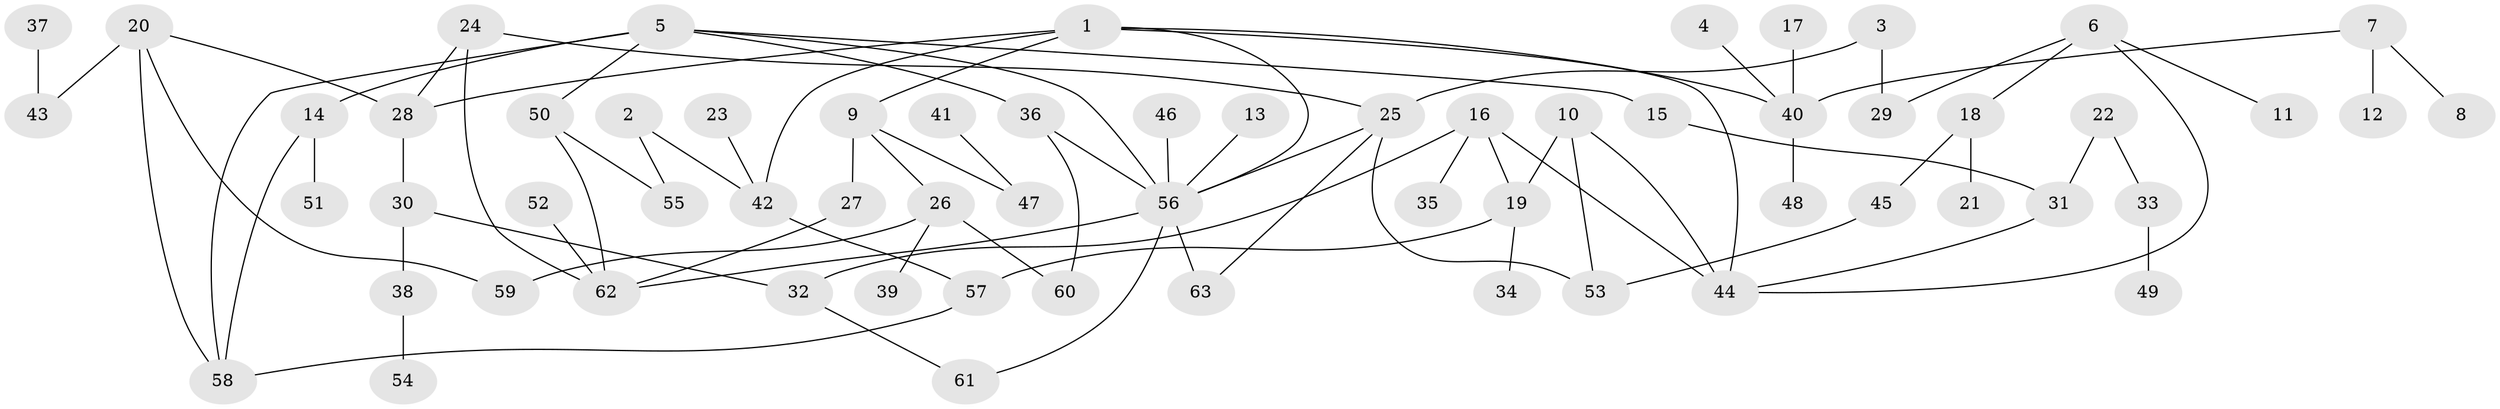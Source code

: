 // original degree distribution, {4: 0.1111111111111111, 7: 0.015873015873015872, 11: 0.007936507936507936, 3: 0.15873015873015872, 6: 0.015873015873015872, 2: 0.31746031746031744, 1: 0.3412698412698413, 5: 0.031746031746031744}
// Generated by graph-tools (version 1.1) at 2025/01/03/09/25 03:01:02]
// undirected, 63 vertices, 82 edges
graph export_dot {
graph [start="1"]
  node [color=gray90,style=filled];
  1;
  2;
  3;
  4;
  5;
  6;
  7;
  8;
  9;
  10;
  11;
  12;
  13;
  14;
  15;
  16;
  17;
  18;
  19;
  20;
  21;
  22;
  23;
  24;
  25;
  26;
  27;
  28;
  29;
  30;
  31;
  32;
  33;
  34;
  35;
  36;
  37;
  38;
  39;
  40;
  41;
  42;
  43;
  44;
  45;
  46;
  47;
  48;
  49;
  50;
  51;
  52;
  53;
  54;
  55;
  56;
  57;
  58;
  59;
  60;
  61;
  62;
  63;
  1 -- 9 [weight=1.0];
  1 -- 28 [weight=1.0];
  1 -- 40 [weight=1.0];
  1 -- 42 [weight=1.0];
  1 -- 44 [weight=1.0];
  1 -- 56 [weight=1.0];
  2 -- 42 [weight=1.0];
  2 -- 55 [weight=1.0];
  3 -- 25 [weight=1.0];
  3 -- 29 [weight=1.0];
  4 -- 40 [weight=1.0];
  5 -- 14 [weight=1.0];
  5 -- 15 [weight=1.0];
  5 -- 36 [weight=1.0];
  5 -- 50 [weight=1.0];
  5 -- 56 [weight=1.0];
  5 -- 58 [weight=1.0];
  6 -- 11 [weight=1.0];
  6 -- 18 [weight=1.0];
  6 -- 29 [weight=1.0];
  6 -- 44 [weight=1.0];
  7 -- 8 [weight=1.0];
  7 -- 12 [weight=1.0];
  7 -- 40 [weight=1.0];
  9 -- 26 [weight=1.0];
  9 -- 27 [weight=1.0];
  9 -- 47 [weight=1.0];
  10 -- 19 [weight=1.0];
  10 -- 44 [weight=1.0];
  10 -- 53 [weight=1.0];
  13 -- 56 [weight=1.0];
  14 -- 51 [weight=1.0];
  14 -- 58 [weight=1.0];
  15 -- 31 [weight=1.0];
  16 -- 19 [weight=1.0];
  16 -- 32 [weight=1.0];
  16 -- 35 [weight=1.0];
  16 -- 44 [weight=1.0];
  17 -- 40 [weight=1.0];
  18 -- 21 [weight=1.0];
  18 -- 45 [weight=1.0];
  19 -- 34 [weight=1.0];
  19 -- 57 [weight=1.0];
  20 -- 28 [weight=1.0];
  20 -- 43 [weight=1.0];
  20 -- 58 [weight=1.0];
  20 -- 59 [weight=1.0];
  22 -- 31 [weight=1.0];
  22 -- 33 [weight=1.0];
  23 -- 42 [weight=1.0];
  24 -- 25 [weight=1.0];
  24 -- 28 [weight=1.0];
  24 -- 62 [weight=1.0];
  25 -- 53 [weight=1.0];
  25 -- 56 [weight=1.0];
  25 -- 63 [weight=1.0];
  26 -- 39 [weight=1.0];
  26 -- 59 [weight=1.0];
  26 -- 60 [weight=1.0];
  27 -- 62 [weight=1.0];
  28 -- 30 [weight=1.0];
  30 -- 32 [weight=1.0];
  30 -- 38 [weight=1.0];
  31 -- 44 [weight=1.0];
  32 -- 61 [weight=1.0];
  33 -- 49 [weight=1.0];
  36 -- 56 [weight=1.0];
  36 -- 60 [weight=1.0];
  37 -- 43 [weight=1.0];
  38 -- 54 [weight=1.0];
  40 -- 48 [weight=1.0];
  41 -- 47 [weight=1.0];
  42 -- 57 [weight=1.0];
  45 -- 53 [weight=1.0];
  46 -- 56 [weight=1.0];
  50 -- 55 [weight=1.0];
  50 -- 62 [weight=1.0];
  52 -- 62 [weight=1.0];
  56 -- 61 [weight=1.0];
  56 -- 62 [weight=1.0];
  56 -- 63 [weight=2.0];
  57 -- 58 [weight=1.0];
}

